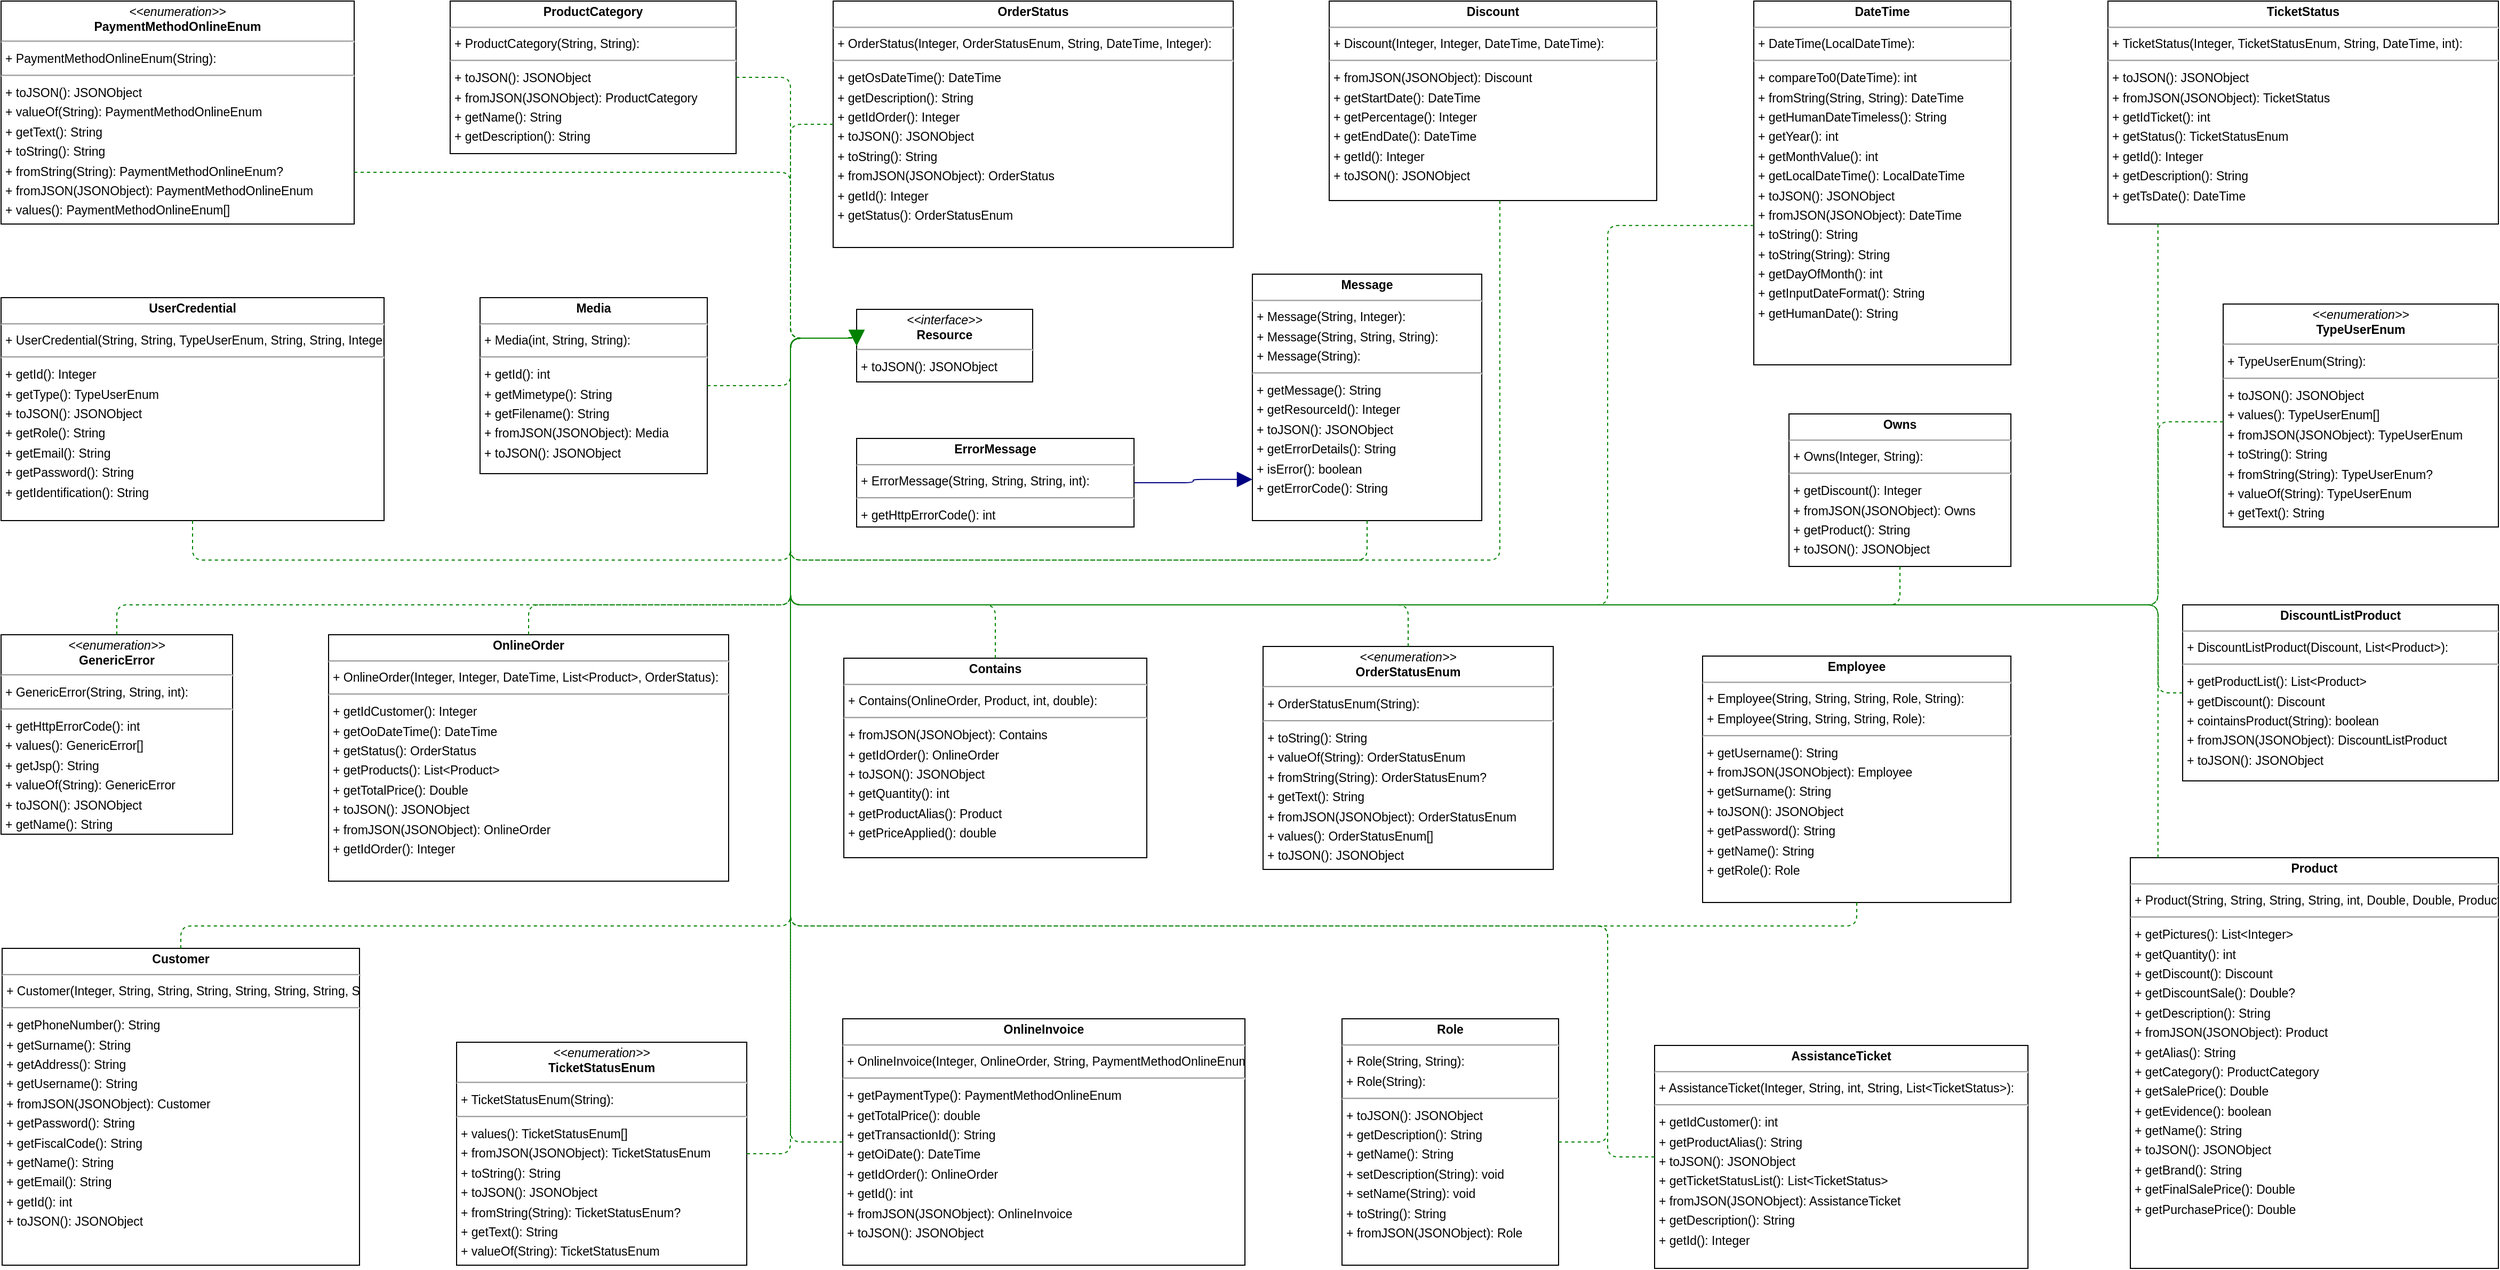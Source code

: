 <mxfile version="17.4.6" type="device"><diagram id="JSHPo0drSOV5F7Z0V9F7" name="Page-1"><mxGraphModel dx="2275" dy="2003" grid="1" gridSize="10" guides="1" tooltips="1" connect="1" arrows="1" fold="1" page="0" pageScale="1" pageWidth="2336" pageHeight="1654" background="none" math="0" shadow="0"><root><mxCell id="0"/><mxCell id="1" parent="0"/><mxCell id="node11" value="&lt;p style=&quot;margin: 4px 0px 0px; text-align: center; font-size: 11.5px;&quot;&gt;&lt;b style=&quot;font-size: 11.5px;&quot;&gt;AssistanceTicket&lt;/b&gt;&lt;/p&gt;&lt;hr style=&quot;font-size: 11.5px;&quot;&gt;&lt;p style=&quot;margin: 0px 0px 0px 4px; line-height: 1.6; font-size: 11.5px;&quot;&gt;+ AssistanceTicket(Integer, String, int, String, List&amp;lt;TicketStatus&amp;gt;): &lt;/p&gt;&lt;hr style=&quot;font-size: 11.5px;&quot;&gt;&lt;p style=&quot;margin: 0px 0px 0px 4px; line-height: 1.6; font-size: 11.5px;&quot;&gt;+ getIdCustomer(): int&lt;br style=&quot;font-size: 11.5px;&quot;&gt;+ getProductAlias(): String&lt;br style=&quot;font-size: 11.5px;&quot;&gt;+ toJSON(): JSONObject&lt;br style=&quot;font-size: 11.5px;&quot;&gt;+ getTicketStatusList(): List&amp;lt;TicketStatus&amp;gt;&lt;br style=&quot;font-size: 11.5px;&quot;&gt;+ fromJSON(JSONObject): AssistanceTicket&lt;br style=&quot;font-size: 11.5px;&quot;&gt;+ getDescription(): String&lt;br style=&quot;font-size: 11.5px;&quot;&gt;+ getId(): Integer&lt;/p&gt;" style="verticalAlign=top;align=left;overflow=fill;fontSize=11.5;fontFamily=Helvetica;html=1;rounded=0;shadow=0;comic=0;labelBackgroundColor=none;strokeWidth=1;" parent="1" vertex="1"><mxGeometry x="3152" y="1359" width="350" height="209" as="geometry"/></mxCell><mxCell id="node18" value="&lt;p style=&quot;margin: 4px 0px 0px; text-align: center; font-size: 11.5px;&quot;&gt;&lt;b style=&quot;font-size: 11.5px;&quot;&gt;Contains&lt;/b&gt;&lt;/p&gt;&lt;hr style=&quot;font-size: 11.5px;&quot;&gt;&lt;p style=&quot;margin: 0px 0px 0px 4px; line-height: 1.6; font-size: 11.5px;&quot;&gt;+ Contains(OnlineOrder, Product, int, double): &lt;/p&gt;&lt;hr style=&quot;font-size: 11.5px;&quot;&gt;&lt;p style=&quot;margin: 0px 0px 0px 4px; line-height: 1.6; font-size: 11.5px;&quot;&gt;+ fromJSON(JSONObject): Contains&lt;br style=&quot;font-size: 11.5px;&quot;&gt;+ getIdOrder(): OnlineOrder&lt;br style=&quot;font-size: 11.5px;&quot;&gt;+ toJSON(): JSONObject&lt;br style=&quot;font-size: 11.5px;&quot;&gt;+ getQuantity(): int&lt;br style=&quot;font-size: 11.5px;&quot;&gt;+ getProductAlias(): Product&lt;br style=&quot;font-size: 11.5px;&quot;&gt;+ getPriceApplied(): double&lt;/p&gt;" style="verticalAlign=top;align=left;overflow=fill;fontSize=11.5;fontFamily=Helvetica;html=1;rounded=0;shadow=0;comic=0;labelBackgroundColor=none;strokeWidth=1;" parent="1" vertex="1"><mxGeometry x="2392" y="996" width="284" height="187" as="geometry"/></mxCell><mxCell id="node20" value="&lt;p style=&quot;margin: 4px 0px 0px; text-align: center; font-size: 11.5px;&quot;&gt;&lt;b style=&quot;font-size: 11.5px;&quot;&gt;Customer&lt;/b&gt;&lt;/p&gt;&lt;hr style=&quot;font-size: 11.5px;&quot;&gt;&lt;p style=&quot;margin: 0px 0px 0px 4px; line-height: 1.6; font-size: 11.5px;&quot;&gt;+ Customer(Integer, String, String, String, String, String, String, String, String): &lt;/p&gt;&lt;hr style=&quot;font-size: 11.5px;&quot;&gt;&lt;p style=&quot;margin: 0px 0px 0px 4px; line-height: 1.6; font-size: 11.5px;&quot;&gt;+ getPhoneNumber(): String&lt;br style=&quot;font-size: 11.5px;&quot;&gt;+ getSurname(): String&lt;br style=&quot;font-size: 11.5px;&quot;&gt;+ getAddress(): String&lt;br style=&quot;font-size: 11.5px;&quot;&gt;+ getUsername(): String&lt;br style=&quot;font-size: 11.5px;&quot;&gt;+ fromJSON(JSONObject): Customer&lt;br style=&quot;font-size: 11.5px;&quot;&gt;+ getPassword(): String&lt;br style=&quot;font-size: 11.5px;&quot;&gt;+ getFiscalCode(): String&lt;br style=&quot;font-size: 11.5px;&quot;&gt;+ getName(): String&lt;br style=&quot;font-size: 11.5px;&quot;&gt;+ getEmail(): String&lt;br style=&quot;font-size: 11.5px;&quot;&gt;+ getId(): int&lt;br style=&quot;font-size: 11.5px;&quot;&gt;+ toJSON(): JSONObject&lt;/p&gt;" style="verticalAlign=top;align=left;overflow=fill;fontSize=11.5;fontFamily=Helvetica;html=1;rounded=0;shadow=0;comic=0;labelBackgroundColor=none;strokeWidth=1;" parent="1" vertex="1"><mxGeometry x="1603" y="1268" width="335" height="297" as="geometry"/></mxCell><mxCell id="node13" value="&lt;p style=&quot;margin: 4px 0px 0px; text-align: center; font-size: 11.5px;&quot;&gt;&lt;b style=&quot;font-size: 11.5px;&quot;&gt;DateTime&lt;/b&gt;&lt;/p&gt;&lt;hr style=&quot;font-size: 11.5px;&quot;&gt;&lt;p style=&quot;margin: 0px 0px 0px 4px; line-height: 1.6; font-size: 11.5px;&quot;&gt;+ DateTime(LocalDateTime): &lt;/p&gt;&lt;hr style=&quot;font-size: 11.5px;&quot;&gt;&lt;p style=&quot;margin: 0px 0px 0px 4px; line-height: 1.6; font-size: 11.5px;&quot;&gt;+ compareTo0(DateTime): int&lt;br style=&quot;font-size: 11.5px;&quot;&gt;+ fromString(String, String): DateTime&lt;br style=&quot;font-size: 11.5px;&quot;&gt;+ getHumanDateTimeless(): String&lt;br style=&quot;font-size: 11.5px;&quot;&gt;+ getYear(): int&lt;br style=&quot;font-size: 11.5px;&quot;&gt;+ getMonthValue(): int&lt;br style=&quot;font-size: 11.5px;&quot;&gt;+ getLocalDateTime(): LocalDateTime&lt;br style=&quot;font-size: 11.5px;&quot;&gt;+ toJSON(): JSONObject&lt;br style=&quot;font-size: 11.5px;&quot;&gt;+ fromJSON(JSONObject): DateTime&lt;br style=&quot;font-size: 11.5px;&quot;&gt;+ toString(): String&lt;br style=&quot;font-size: 11.5px;&quot;&gt;+ toString(String): String&lt;br style=&quot;font-size: 11.5px;&quot;&gt;+ getDayOfMonth(): int&lt;br style=&quot;font-size: 11.5px;&quot;&gt;+ getInputDateFormat(): String&lt;br style=&quot;font-size: 11.5px;&quot;&gt;+ getHumanDate(): String&lt;/p&gt;" style="verticalAlign=top;align=left;overflow=fill;fontSize=11.5;fontFamily=Helvetica;html=1;rounded=0;shadow=0;comic=0;labelBackgroundColor=none;strokeWidth=1;" parent="1" vertex="1"><mxGeometry x="3245" y="380" width="241" height="341" as="geometry"/></mxCell><mxCell id="node22" value="&lt;p style=&quot;margin: 4px 0px 0px; text-align: center; font-size: 11.5px;&quot;&gt;&lt;b style=&quot;font-size: 11.5px;&quot;&gt;Discount&lt;/b&gt;&lt;/p&gt;&lt;hr style=&quot;font-size: 11.5px;&quot;&gt;&lt;p style=&quot;margin: 0px 0px 0px 4px; line-height: 1.6; font-size: 11.5px;&quot;&gt;+ Discount(Integer, Integer, DateTime, DateTime): &lt;/p&gt;&lt;hr style=&quot;font-size: 11.5px;&quot;&gt;&lt;p style=&quot;margin: 0px 0px 0px 4px; line-height: 1.6; font-size: 11.5px;&quot;&gt;+ fromJSON(JSONObject): Discount&lt;br style=&quot;font-size: 11.5px;&quot;&gt;+ getStartDate(): DateTime&lt;br style=&quot;font-size: 11.5px;&quot;&gt;+ getPercentage(): Integer&lt;br style=&quot;font-size: 11.5px;&quot;&gt;+ getEndDate(): DateTime&lt;br style=&quot;font-size: 11.5px;&quot;&gt;+ getId(): Integer&lt;br style=&quot;font-size: 11.5px;&quot;&gt;+ toJSON(): JSONObject&lt;/p&gt;" style="verticalAlign=top;align=left;overflow=fill;fontSize=11.5;fontFamily=Helvetica;html=1;rounded=0;shadow=0;comic=0;labelBackgroundColor=none;strokeWidth=1;" parent="1" vertex="1"><mxGeometry x="2847" y="380" width="307" height="187" as="geometry"/></mxCell><mxCell id="node3" value="&lt;p style=&quot;margin: 4px 0px 0px; text-align: center; font-size: 11.5px;&quot;&gt;&lt;b style=&quot;font-size: 11.5px;&quot;&gt;DiscountListProduct&lt;/b&gt;&lt;/p&gt;&lt;hr style=&quot;font-size: 11.5px;&quot;&gt;&lt;p style=&quot;margin: 0px 0px 0px 4px; line-height: 1.6; font-size: 11.5px;&quot;&gt;+ DiscountListProduct(Discount, List&amp;lt;Product&amp;gt;): &lt;/p&gt;&lt;hr style=&quot;font-size: 11.5px;&quot;&gt;&lt;p style=&quot;margin: 0px 0px 0px 4px; line-height: 1.6; font-size: 11.5px;&quot;&gt;+ getProductList(): List&amp;lt;Product&amp;gt;&lt;br style=&quot;font-size: 11.5px;&quot;&gt;+ getDiscount(): Discount&lt;br style=&quot;font-size: 11.5px;&quot;&gt;+ cointainsProduct(String): boolean&lt;br style=&quot;font-size: 11.5px;&quot;&gt;+ fromJSON(JSONObject): DiscountListProduct&lt;br style=&quot;font-size: 11.5px;&quot;&gt;+ toJSON(): JSONObject&lt;/p&gt;" style="verticalAlign=top;align=left;overflow=fill;fontSize=11.5;fontFamily=Helvetica;html=1;rounded=0;shadow=0;comic=0;labelBackgroundColor=none;strokeWidth=1;" parent="1" vertex="1"><mxGeometry x="3647" y="946" width="296" height="165" as="geometry"/></mxCell><mxCell id="node8" value="&lt;p style=&quot;margin: 4px 0px 0px; text-align: center; font-size: 11.5px;&quot;&gt;&lt;b style=&quot;font-size: 11.5px;&quot;&gt;Employee&lt;/b&gt;&lt;/p&gt;&lt;hr style=&quot;font-size: 11.5px;&quot;&gt;&lt;p style=&quot;margin: 0px 0px 0px 4px; line-height: 1.6; font-size: 11.5px;&quot;&gt;+ Employee(String, String, String, Role, String): &lt;br style=&quot;font-size: 11.5px;&quot;&gt;+ Employee(String, String, String, Role): &lt;/p&gt;&lt;hr style=&quot;font-size: 11.5px;&quot;&gt;&lt;p style=&quot;margin: 0px 0px 0px 4px; line-height: 1.6; font-size: 11.5px;&quot;&gt;+ getUsername(): String&lt;br style=&quot;font-size: 11.5px;&quot;&gt;+ fromJSON(JSONObject): Employee&lt;br style=&quot;font-size: 11.5px;&quot;&gt;+ getSurname(): String&lt;br style=&quot;font-size: 11.5px;&quot;&gt;+ toJSON(): JSONObject&lt;br style=&quot;font-size: 11.5px;&quot;&gt;+ getPassword(): String&lt;br style=&quot;font-size: 11.5px;&quot;&gt;+ getName(): String&lt;br style=&quot;font-size: 11.5px;&quot;&gt;+ getRole(): Role&lt;/p&gt;" style="verticalAlign=top;align=left;overflow=fill;fontSize=11.5;fontFamily=Helvetica;html=1;rounded=0;shadow=0;comic=0;labelBackgroundColor=none;strokeWidth=1;" parent="1" vertex="1"><mxGeometry x="3197" y="994" width="289" height="231" as="geometry"/></mxCell><mxCell id="node23" value="&lt;p style=&quot;margin: 4px 0px 0px; text-align: center; font-size: 11.5px;&quot;&gt;&lt;b style=&quot;font-size: 11.5px;&quot;&gt;ErrorMessage&lt;/b&gt;&lt;/p&gt;&lt;hr style=&quot;font-size: 11.5px;&quot;&gt;&lt;p style=&quot;margin: 0px 0px 0px 4px; line-height: 1.6; font-size: 11.5px;&quot;&gt;+ ErrorMessage(String, String, String, int): &lt;/p&gt;&lt;hr style=&quot;font-size: 11.5px;&quot;&gt;&lt;p style=&quot;margin: 0px 0px 0px 4px; line-height: 1.6; font-size: 11.5px;&quot;&gt;+ getHttpErrorCode(): int&lt;/p&gt;" style="verticalAlign=top;align=left;overflow=fill;fontSize=11.5;fontFamily=Helvetica;html=1;rounded=0;shadow=0;comic=0;labelBackgroundColor=none;strokeWidth=1;" parent="1" vertex="1"><mxGeometry x="2404" y="790" width="260" height="83" as="geometry"/></mxCell><mxCell id="node17" value="&lt;p style=&quot;margin: 4px 0px 0px; text-align: center; font-size: 11.5px;&quot;&gt;&lt;i style=&quot;font-size: 11.5px;&quot;&gt;&amp;lt;&amp;lt;enumeration&amp;gt;&amp;gt;&lt;/i&gt;&lt;br style=&quot;font-size: 11.5px;&quot;&gt;&lt;b style=&quot;font-size: 11.5px;&quot;&gt;GenericError&lt;/b&gt;&lt;/p&gt;&lt;hr style=&quot;font-size: 11.5px;&quot;&gt;&lt;p style=&quot;margin: 0px 0px 0px 4px; line-height: 1.6; font-size: 11.5px;&quot;&gt;+ GenericError(String, String, int): &lt;/p&gt;&lt;hr style=&quot;font-size: 11.5px;&quot;&gt;&lt;p style=&quot;margin: 0px 0px 0px 4px; line-height: 1.6; font-size: 11.5px;&quot;&gt;+ getHttpErrorCode(): int&lt;br style=&quot;font-size: 11.5px;&quot;&gt;+ values(): GenericError[]&lt;br style=&quot;font-size: 11.5px;&quot;&gt;+ getJsp(): String&lt;br style=&quot;font-size: 11.5px;&quot;&gt;+ valueOf(String): GenericError&lt;br style=&quot;font-size: 11.5px;&quot;&gt;+ toJSON(): JSONObject&lt;br style=&quot;font-size: 11.5px;&quot;&gt;+ getName(): String&lt;/p&gt;" style="verticalAlign=top;align=left;overflow=fill;fontSize=11.5;fontFamily=Helvetica;html=1;rounded=0;shadow=0;comic=0;labelBackgroundColor=none;strokeWidth=1;" parent="1" vertex="1"><mxGeometry x="1602" y="974" width="217" height="187" as="geometry"/></mxCell><mxCell id="node16" value="&lt;p style=&quot;margin: 4px 0px 0px; text-align: center; font-size: 11.5px;&quot;&gt;&lt;b style=&quot;font-size: 11.5px;&quot;&gt;Media&lt;/b&gt;&lt;/p&gt;&lt;hr style=&quot;font-size: 11.5px;&quot;&gt;&lt;p style=&quot;margin: 0px 0px 0px 4px; line-height: 1.6; font-size: 11.5px;&quot;&gt;+ Media(int, String, String): &lt;/p&gt;&lt;hr style=&quot;font-size: 11.5px;&quot;&gt;&lt;p style=&quot;margin: 0px 0px 0px 4px; line-height: 1.6; font-size: 11.5px;&quot;&gt;+ getId(): int&lt;br style=&quot;font-size: 11.5px;&quot;&gt;+ getMimetype(): String&lt;br style=&quot;font-size: 11.5px;&quot;&gt;+ getFilename(): String&lt;br style=&quot;font-size: 11.5px;&quot;&gt;+ fromJSON(JSONObject): Media&lt;br style=&quot;font-size: 11.5px;&quot;&gt;+ toJSON(): JSONObject&lt;/p&gt;" style="verticalAlign=top;align=left;overflow=fill;fontSize=11.5;fontFamily=Helvetica;html=1;rounded=0;shadow=0;comic=0;labelBackgroundColor=none;strokeWidth=1;" parent="1" vertex="1"><mxGeometry x="2051" y="658" width="213" height="165" as="geometry"/></mxCell><mxCell id="node21" value="&lt;p style=&quot;margin: 4px 0px 0px; text-align: center; font-size: 11.5px;&quot;&gt;&lt;b style=&quot;font-size: 11.5px;&quot;&gt;Message&lt;/b&gt;&lt;/p&gt;&lt;hr style=&quot;font-size: 11.5px;&quot;&gt;&lt;p style=&quot;margin: 0px 0px 0px 4px; line-height: 1.6; font-size: 11.5px;&quot;&gt;+ Message(String, Integer): &lt;br style=&quot;font-size: 11.5px;&quot;&gt;+ Message(String, String, String): &lt;br style=&quot;font-size: 11.5px;&quot;&gt;+ Message(String): &lt;/p&gt;&lt;hr style=&quot;font-size: 11.5px;&quot;&gt;&lt;p style=&quot;margin: 0px 0px 0px 4px; line-height: 1.6; font-size: 11.5px;&quot;&gt;+ getMessage(): String&lt;br style=&quot;font-size: 11.5px;&quot;&gt;+ getResourceId(): Integer&lt;br style=&quot;font-size: 11.5px;&quot;&gt;+ toJSON(): JSONObject&lt;br style=&quot;font-size: 11.5px;&quot;&gt;+ getErrorDetails(): String&lt;br style=&quot;font-size: 11.5px;&quot;&gt;+ isError(): boolean&lt;br style=&quot;font-size: 11.5px;&quot;&gt;+ getErrorCode(): String&lt;/p&gt;" style="verticalAlign=top;align=left;overflow=fill;fontSize=11.5;fontFamily=Helvetica;html=1;rounded=0;shadow=0;comic=0;labelBackgroundColor=none;strokeWidth=1;" parent="1" vertex="1"><mxGeometry x="2775" y="636" width="215" height="231" as="geometry"/></mxCell><mxCell id="node19" value="&lt;p style=&quot;margin: 4px 0px 0px; text-align: center; font-size: 11.5px;&quot;&gt;&lt;b style=&quot;font-size: 11.5px;&quot;&gt;OnlineInvoice&lt;/b&gt;&lt;/p&gt;&lt;hr style=&quot;font-size: 11.5px;&quot;&gt;&lt;p style=&quot;margin: 0px 0px 0px 4px; line-height: 1.6; font-size: 11.5px;&quot;&gt;+ OnlineInvoice(Integer, OnlineOrder, String, PaymentMethodOnlineEnum, DateTime, double): &lt;/p&gt;&lt;hr style=&quot;font-size: 11.5px;&quot;&gt;&lt;p style=&quot;margin: 0px 0px 0px 4px; line-height: 1.6; font-size: 11.5px;&quot;&gt;+ getPaymentType(): PaymentMethodOnlineEnum&lt;br style=&quot;font-size: 11.5px;&quot;&gt;+ getTotalPrice(): double&lt;br style=&quot;font-size: 11.5px;&quot;&gt;+ getTransactionId(): String&lt;br style=&quot;font-size: 11.5px;&quot;&gt;+ getOiDate(): DateTime&lt;br style=&quot;font-size: 11.5px;&quot;&gt;+ getIdOrder(): OnlineOrder&lt;br style=&quot;font-size: 11.5px;&quot;&gt;+ getId(): int&lt;br style=&quot;font-size: 11.5px;&quot;&gt;+ fromJSON(JSONObject): OnlineInvoice&lt;br style=&quot;font-size: 11.5px;&quot;&gt;+ toJSON(): JSONObject&lt;/p&gt;" style="verticalAlign=top;align=left;overflow=fill;fontSize=11.5;fontFamily=Helvetica;html=1;rounded=0;shadow=0;comic=0;labelBackgroundColor=none;strokeWidth=1;" parent="1" vertex="1"><mxGeometry x="2391" y="1334" width="377" height="231" as="geometry"/></mxCell><mxCell id="node6" value="&lt;p style=&quot;margin: 4px 0px 0px; text-align: center; font-size: 11.5px;&quot;&gt;&lt;b style=&quot;font-size: 11.5px;&quot;&gt;OnlineOrder&lt;/b&gt;&lt;/p&gt;&lt;hr style=&quot;font-size: 11.5px;&quot;&gt;&lt;p style=&quot;margin: 0px 0px 0px 4px; line-height: 1.6; font-size: 11.5px;&quot;&gt;+ OnlineOrder(Integer, Integer, DateTime, List&amp;lt;Product&amp;gt;, OrderStatus): &lt;/p&gt;&lt;hr style=&quot;font-size: 11.5px;&quot;&gt;&lt;p style=&quot;margin: 0px 0px 0px 4px; line-height: 1.6; font-size: 11.5px;&quot;&gt;+ getIdCustomer(): Integer&lt;br style=&quot;font-size: 11.5px;&quot;&gt;+ getOoDateTime(): DateTime&lt;br style=&quot;font-size: 11.5px;&quot;&gt;+ getStatus(): OrderStatus&lt;br style=&quot;font-size: 11.5px;&quot;&gt;+ getProducts(): List&amp;lt;Product&amp;gt;&lt;br style=&quot;font-size: 11.5px;&quot;&gt;+ getTotalPrice(): Double&lt;br style=&quot;font-size: 11.5px;&quot;&gt;+ toJSON(): JSONObject&lt;br style=&quot;font-size: 11.5px;&quot;&gt;+ fromJSON(JSONObject): OnlineOrder&lt;br style=&quot;font-size: 11.5px;&quot;&gt;+ getIdOrder(): Integer&lt;/p&gt;" style="verticalAlign=top;align=left;overflow=fill;fontSize=11.5;fontFamily=Helvetica;html=1;rounded=0;shadow=0;comic=0;labelBackgroundColor=none;strokeWidth=1;" parent="1" vertex="1"><mxGeometry x="1909" y="974" width="375" height="231" as="geometry"/></mxCell><mxCell id="node10" value="&lt;p style=&quot;margin: 4px 0px 0px; text-align: center; font-size: 11.5px;&quot;&gt;&lt;b style=&quot;font-size: 11.5px;&quot;&gt;OrderStatus&lt;/b&gt;&lt;/p&gt;&lt;hr style=&quot;font-size: 11.5px;&quot;&gt;&lt;p style=&quot;margin: 0px 0px 0px 4px; line-height: 1.6; font-size: 11.5px;&quot;&gt;+ OrderStatus(Integer, OrderStatusEnum, String, DateTime, Integer): &lt;/p&gt;&lt;hr style=&quot;font-size: 11.5px;&quot;&gt;&lt;p style=&quot;margin: 0px 0px 0px 4px; line-height: 1.6; font-size: 11.5px;&quot;&gt;+ getOsDateTime(): DateTime&lt;br style=&quot;font-size: 11.5px;&quot;&gt;+ getDescription(): String&lt;br style=&quot;font-size: 11.5px;&quot;&gt;+ getIdOrder(): Integer&lt;br style=&quot;font-size: 11.5px;&quot;&gt;+ toJSON(): JSONObject&lt;br style=&quot;font-size: 11.5px;&quot;&gt;+ toString(): String&lt;br style=&quot;font-size: 11.5px;&quot;&gt;+ fromJSON(JSONObject): OrderStatus&lt;br style=&quot;font-size: 11.5px;&quot;&gt;+ getId(): Integer&lt;br style=&quot;font-size: 11.5px;&quot;&gt;+ getStatus(): OrderStatusEnum&lt;/p&gt;" style="verticalAlign=top;align=left;overflow=fill;fontSize=11.5;fontFamily=Helvetica;html=1;rounded=0;shadow=0;comic=0;labelBackgroundColor=none;strokeWidth=1;" parent="1" vertex="1"><mxGeometry x="2382" y="380" width="375" height="231" as="geometry"/></mxCell><mxCell id="node24" value="&lt;p style=&quot;margin: 4px 0px 0px; text-align: center; font-size: 11.5px;&quot;&gt;&lt;i style=&quot;font-size: 11.5px;&quot;&gt;&amp;lt;&amp;lt;enumeration&amp;gt;&amp;gt;&lt;/i&gt;&lt;br style=&quot;font-size: 11.5px;&quot;&gt;&lt;b style=&quot;font-size: 11.5px;&quot;&gt;OrderStatusEnum&lt;/b&gt;&lt;/p&gt;&lt;hr style=&quot;font-size: 11.5px;&quot;&gt;&lt;p style=&quot;margin: 0px 0px 0px 4px; line-height: 1.6; font-size: 11.5px;&quot;&gt;+ OrderStatusEnum(String): &lt;/p&gt;&lt;hr style=&quot;font-size: 11.5px;&quot;&gt;&lt;p style=&quot;margin: 0px 0px 0px 4px; line-height: 1.6; font-size: 11.5px;&quot;&gt;+ toString(): String&lt;br style=&quot;font-size: 11.5px;&quot;&gt;+ valueOf(String): OrderStatusEnum&lt;br style=&quot;font-size: 11.5px;&quot;&gt;+ fromString(String): OrderStatusEnum?&lt;br style=&quot;font-size: 11.5px;&quot;&gt;+ getText(): String&lt;br style=&quot;font-size: 11.5px;&quot;&gt;+ fromJSON(JSONObject): OrderStatusEnum&lt;br style=&quot;font-size: 11.5px;&quot;&gt;+ values(): OrderStatusEnum[]&lt;br style=&quot;font-size: 11.5px;&quot;&gt;+ toJSON(): JSONObject&lt;/p&gt;" style="verticalAlign=top;align=left;overflow=fill;fontSize=11.5;fontFamily=Helvetica;html=1;rounded=0;shadow=0;comic=0;labelBackgroundColor=none;strokeWidth=1;" parent="1" vertex="1"><mxGeometry x="2785" y="985" width="272" height="209" as="geometry"/></mxCell><mxCell id="node1" value="&lt;p style=&quot;margin: 4px 0px 0px; text-align: center; font-size: 11.5px;&quot;&gt;&lt;b style=&quot;font-size: 11.5px;&quot;&gt;Owns&lt;/b&gt;&lt;/p&gt;&lt;hr style=&quot;font-size: 11.5px;&quot;&gt;&lt;p style=&quot;margin: 0px 0px 0px 4px; line-height: 1.6; font-size: 11.5px;&quot;&gt;+ Owns(Integer, String): &lt;/p&gt;&lt;hr style=&quot;font-size: 11.5px;&quot;&gt;&lt;p style=&quot;margin: 0px 0px 0px 4px; line-height: 1.6; font-size: 11.5px;&quot;&gt;+ getDiscount(): Integer&lt;br style=&quot;font-size: 11.5px;&quot;&gt;+ fromJSON(JSONObject): Owns&lt;br style=&quot;font-size: 11.5px;&quot;&gt;+ getProduct(): String&lt;br style=&quot;font-size: 11.5px;&quot;&gt;+ toJSON(): JSONObject&lt;/p&gt;" style="verticalAlign=top;align=left;overflow=fill;fontSize=11.5;fontFamily=Helvetica;html=1;rounded=0;shadow=0;comic=0;labelBackgroundColor=none;strokeWidth=1;" parent="1" vertex="1"><mxGeometry x="3278" y="767" width="208" height="143" as="geometry"/></mxCell><mxCell id="node5" value="&lt;p style=&quot;margin: 4px 0px 0px; text-align: center; font-size: 11.5px;&quot;&gt;&lt;i style=&quot;font-size: 11.5px;&quot;&gt;&amp;lt;&amp;lt;enumeration&amp;gt;&amp;gt;&lt;/i&gt;&lt;br style=&quot;font-size: 11.5px;&quot;&gt;&lt;b style=&quot;font-size: 11.5px;&quot;&gt;PaymentMethodOnlineEnum&lt;/b&gt;&lt;/p&gt;&lt;hr style=&quot;font-size: 11.5px;&quot;&gt;&lt;p style=&quot;margin: 0px 0px 0px 4px; line-height: 1.6; font-size: 11.5px;&quot;&gt;+ PaymentMethodOnlineEnum(String): &lt;/p&gt;&lt;hr style=&quot;font-size: 11.5px;&quot;&gt;&lt;p style=&quot;margin: 0px 0px 0px 4px; line-height: 1.6; font-size: 11.5px;&quot;&gt;+ toJSON(): JSONObject&lt;br style=&quot;font-size: 11.5px;&quot;&gt;+ valueOf(String): PaymentMethodOnlineEnum&lt;br style=&quot;font-size: 11.5px;&quot;&gt;+ getText(): String&lt;br style=&quot;font-size: 11.5px;&quot;&gt;+ toString(): String&lt;br style=&quot;font-size: 11.5px;&quot;&gt;+ fromString(String): PaymentMethodOnlineEnum?&lt;br style=&quot;font-size: 11.5px;&quot;&gt;+ fromJSON(JSONObject): PaymentMethodOnlineEnum&lt;br style=&quot;font-size: 11.5px;&quot;&gt;+ values(): PaymentMethodOnlineEnum[]&lt;/p&gt;" style="verticalAlign=top;align=left;overflow=fill;fontSize=11.5;fontFamily=Helvetica;html=1;rounded=0;shadow=0;comic=0;labelBackgroundColor=none;strokeWidth=1;" parent="1" vertex="1"><mxGeometry x="1602" y="380" width="331" height="209" as="geometry"/></mxCell><mxCell id="node12" value="&lt;p style=&quot;margin: 4px 0px 0px; text-align: center; font-size: 11.5px;&quot;&gt;&lt;b style=&quot;font-size: 11.5px;&quot;&gt;Product&lt;/b&gt;&lt;/p&gt;&lt;hr style=&quot;font-size: 11.5px;&quot;&gt;&lt;p style=&quot;margin: 0px 0px 0px 4px; line-height: 1.6; font-size: 11.5px;&quot;&gt;+ Product(String, String, String, String, int, Double, Double, ProductCategory, boolean, List&amp;lt;Integer&amp;gt;, Discount): &lt;/p&gt;&lt;hr style=&quot;font-size: 11.5px;&quot;&gt;&lt;p style=&quot;margin: 0px 0px 0px 4px; line-height: 1.6; font-size: 11.5px;&quot;&gt;+ getPictures(): List&amp;lt;Integer&amp;gt;&lt;br style=&quot;font-size: 11.5px;&quot;&gt;+ getQuantity(): int&lt;br style=&quot;font-size: 11.5px;&quot;&gt;+ getDiscount(): Discount&lt;br style=&quot;font-size: 11.5px;&quot;&gt;+ getDiscountSale(): Double?&lt;br style=&quot;font-size: 11.5px;&quot;&gt;+ getDescription(): String&lt;br style=&quot;font-size: 11.5px;&quot;&gt;+ fromJSON(JSONObject): Product&lt;br style=&quot;font-size: 11.5px;&quot;&gt;+ getAlias(): String&lt;br style=&quot;font-size: 11.5px;&quot;&gt;+ getCategory(): ProductCategory&lt;br style=&quot;font-size: 11.5px;&quot;&gt;+ getSalePrice(): Double&lt;br style=&quot;font-size: 11.5px;&quot;&gt;+ getEvidence(): boolean&lt;br style=&quot;font-size: 11.5px;&quot;&gt;+ getName(): String&lt;br style=&quot;font-size: 11.5px;&quot;&gt;+ toJSON(): JSONObject&lt;br style=&quot;font-size: 11.5px;&quot;&gt;+ getBrand(): String&lt;br style=&quot;font-size: 11.5px;&quot;&gt;+ getFinalSalePrice(): Double&lt;br style=&quot;font-size: 11.5px;&quot;&gt;+ getPurchasePrice(): Double&lt;/p&gt;" style="verticalAlign=top;align=left;overflow=fill;fontSize=11.5;fontFamily=Helvetica;html=1;rounded=0;shadow=0;comic=0;labelBackgroundColor=none;strokeWidth=1;" parent="1" vertex="1"><mxGeometry x="3598" y="1183" width="345" height="385" as="geometry"/></mxCell><mxCell id="node15" value="&lt;p style=&quot;margin: 4px 0px 0px; text-align: center; font-size: 11.5px;&quot;&gt;&lt;b style=&quot;font-size: 11.5px;&quot;&gt;ProductCategory&lt;/b&gt;&lt;/p&gt;&lt;hr style=&quot;font-size: 11.5px;&quot;&gt;&lt;p style=&quot;margin: 0px 0px 0px 4px; line-height: 1.6; font-size: 11.5px;&quot;&gt;+ ProductCategory(String, String): &lt;/p&gt;&lt;hr style=&quot;font-size: 11.5px;&quot;&gt;&lt;p style=&quot;margin: 0px 0px 0px 4px; line-height: 1.6; font-size: 11.5px;&quot;&gt;+ toJSON(): JSONObject&lt;br style=&quot;font-size: 11.5px;&quot;&gt;+ fromJSON(JSONObject): ProductCategory&lt;br style=&quot;font-size: 11.5px;&quot;&gt;+ getName(): String&lt;br style=&quot;font-size: 11.5px;&quot;&gt;+ getDescription(): String&lt;/p&gt;" style="verticalAlign=top;align=left;overflow=fill;fontSize=11.5;fontFamily=Helvetica;html=1;rounded=0;shadow=0;comic=0;labelBackgroundColor=none;strokeWidth=1;" parent="1" vertex="1"><mxGeometry x="2023" y="380" width="268" height="143" as="geometry"/></mxCell><mxCell id="node2" value="&lt;p style=&quot;margin: 4px 0px 0px; text-align: center; font-size: 11.5px;&quot;&gt;&lt;i style=&quot;font-size: 11.5px;&quot;&gt;&amp;lt;&amp;lt;interface&amp;gt;&amp;gt;&lt;/i&gt;&lt;br style=&quot;font-size: 11.5px;&quot;&gt;&lt;b style=&quot;font-size: 11.5px;&quot;&gt;Resource&lt;/b&gt;&lt;/p&gt;&lt;hr style=&quot;font-size: 11.5px;&quot;&gt;&lt;p style=&quot;margin: 0px 0px 0px 4px; line-height: 1.6; font-size: 11.5px;&quot;&gt;+ toJSON(): JSONObject&lt;/p&gt;" style="verticalAlign=top;align=left;overflow=fill;fontSize=11.5;fontFamily=Helvetica;html=1;rounded=0;shadow=0;comic=0;labelBackgroundColor=none;strokeWidth=1;" parent="1" vertex="1"><mxGeometry x="2404" y="669" width="165" height="68" as="geometry"/></mxCell><mxCell id="node9" value="&lt;p style=&quot;margin: 4px 0px 0px; text-align: center; font-size: 11.5px;&quot;&gt;&lt;b style=&quot;font-size: 11.5px;&quot;&gt;Role&lt;/b&gt;&lt;/p&gt;&lt;hr style=&quot;font-size: 11.5px;&quot;&gt;&lt;p style=&quot;margin: 0px 0px 0px 4px; line-height: 1.6; font-size: 11.5px;&quot;&gt;+ Role(String, String): &lt;br style=&quot;font-size: 11.5px;&quot;&gt;+ Role(String): &lt;/p&gt;&lt;hr style=&quot;font-size: 11.5px;&quot;&gt;&lt;p style=&quot;margin: 0px 0px 0px 4px; line-height: 1.6; font-size: 11.5px;&quot;&gt;+ toJSON(): JSONObject&lt;br style=&quot;font-size: 11.5px;&quot;&gt;+ getDescription(): String&lt;br style=&quot;font-size: 11.5px;&quot;&gt;+ getName(): String&lt;br style=&quot;font-size: 11.5px;&quot;&gt;+ setDescription(String): void&lt;br style=&quot;font-size: 11.5px;&quot;&gt;+ setName(String): void&lt;br style=&quot;font-size: 11.5px;&quot;&gt;+ toString(): String&lt;br style=&quot;font-size: 11.5px;&quot;&gt;+ fromJSON(JSONObject): Role&lt;/p&gt;" style="verticalAlign=top;align=left;overflow=fill;fontSize=11.5;fontFamily=Helvetica;html=1;rounded=0;shadow=0;comic=0;labelBackgroundColor=none;strokeWidth=1;" parent="1" vertex="1"><mxGeometry x="2859" y="1334" width="203" height="231" as="geometry"/></mxCell><mxCell id="node0" value="&lt;p style=&quot;margin: 4px 0px 0px; text-align: center; font-size: 11.5px;&quot;&gt;&lt;b style=&quot;font-size: 11.5px;&quot;&gt;TicketStatus&lt;/b&gt;&lt;/p&gt;&lt;hr style=&quot;font-size: 11.5px;&quot;&gt;&lt;p style=&quot;margin: 0px 0px 0px 4px; line-height: 1.6; font-size: 11.5px;&quot;&gt;+ TicketStatus(Integer, TicketStatusEnum, String, DateTime, int): &lt;/p&gt;&lt;hr style=&quot;font-size: 11.5px;&quot;&gt;&lt;p style=&quot;margin: 0px 0px 0px 4px; line-height: 1.6; font-size: 11.5px;&quot;&gt;+ toJSON(): JSONObject&lt;br style=&quot;font-size: 11.5px;&quot;&gt;+ fromJSON(JSONObject): TicketStatus&lt;br style=&quot;font-size: 11.5px;&quot;&gt;+ getIdTicket(): int&lt;br style=&quot;font-size: 11.5px;&quot;&gt;+ getStatus(): TicketStatusEnum&lt;br style=&quot;font-size: 11.5px;&quot;&gt;+ getId(): Integer&lt;br style=&quot;font-size: 11.5px;&quot;&gt;+ getDescription(): String&lt;br style=&quot;font-size: 11.5px;&quot;&gt;+ getTsDate(): DateTime&lt;/p&gt;" style="verticalAlign=top;align=left;overflow=fill;fontSize=11.5;fontFamily=Helvetica;html=1;rounded=0;shadow=0;comic=0;labelBackgroundColor=none;strokeWidth=1;" parent="1" vertex="1"><mxGeometry x="3577" y="380" width="366" height="209" as="geometry"/></mxCell><mxCell id="node4" value="&lt;p style=&quot;margin: 4px 0px 0px; text-align: center; font-size: 11.5px;&quot;&gt;&lt;i style=&quot;font-size: 11.5px;&quot;&gt;&amp;lt;&amp;lt;enumeration&amp;gt;&amp;gt;&lt;/i&gt;&lt;br style=&quot;font-size: 11.5px;&quot;&gt;&lt;b style=&quot;font-size: 11.5px;&quot;&gt;TicketStatusEnum&lt;/b&gt;&lt;/p&gt;&lt;hr style=&quot;font-size: 11.5px;&quot;&gt;&lt;p style=&quot;margin: 0px 0px 0px 4px; line-height: 1.6; font-size: 11.5px;&quot;&gt;+ TicketStatusEnum(String): &lt;/p&gt;&lt;hr style=&quot;font-size: 11.5px;&quot;&gt;&lt;p style=&quot;margin: 0px 0px 0px 4px; line-height: 1.6; font-size: 11.5px;&quot;&gt;+ values(): TicketStatusEnum[]&lt;br style=&quot;font-size: 11.5px;&quot;&gt;+ fromJSON(JSONObject): TicketStatusEnum&lt;br style=&quot;font-size: 11.5px;&quot;&gt;+ toString(): String&lt;br style=&quot;font-size: 11.5px;&quot;&gt;+ toJSON(): JSONObject&lt;br style=&quot;font-size: 11.5px;&quot;&gt;+ fromString(String): TicketStatusEnum?&lt;br style=&quot;font-size: 11.5px;&quot;&gt;+ getText(): String&lt;br style=&quot;font-size: 11.5px;&quot;&gt;+ valueOf(String): TicketStatusEnum&lt;/p&gt;" style="verticalAlign=top;align=left;overflow=fill;fontSize=11.5;fontFamily=Helvetica;html=1;rounded=0;shadow=0;comic=0;labelBackgroundColor=none;strokeWidth=1;" parent="1" vertex="1"><mxGeometry x="2029" y="1356" width="272" height="209" as="geometry"/></mxCell><mxCell id="node7" value="&lt;p style=&quot;margin: 4px 0px 0px; text-align: center; font-size: 11.5px;&quot;&gt;&lt;i style=&quot;font-size: 11.5px;&quot;&gt;&amp;lt;&amp;lt;enumeration&amp;gt;&amp;gt;&lt;/i&gt;&lt;br style=&quot;font-size: 11.5px;&quot;&gt;&lt;b style=&quot;font-size: 11.5px;&quot;&gt;TypeUserEnum&lt;/b&gt;&lt;/p&gt;&lt;hr style=&quot;font-size: 11.5px;&quot;&gt;&lt;p style=&quot;margin: 0px 0px 0px 4px; line-height: 1.6; font-size: 11.5px;&quot;&gt;+ TypeUserEnum(String): &lt;/p&gt;&lt;hr style=&quot;font-size: 11.5px;&quot;&gt;&lt;p style=&quot;margin: 0px 0px 0px 4px; line-height: 1.6; font-size: 11.5px;&quot;&gt;+ toJSON(): JSONObject&lt;br style=&quot;font-size: 11.5px;&quot;&gt;+ values(): TypeUserEnum[]&lt;br style=&quot;font-size: 11.5px;&quot;&gt;+ fromJSON(JSONObject): TypeUserEnum&lt;br style=&quot;font-size: 11.5px;&quot;&gt;+ toString(): String&lt;br style=&quot;font-size: 11.5px;&quot;&gt;+ fromString(String): TypeUserEnum?&lt;br style=&quot;font-size: 11.5px;&quot;&gt;+ valueOf(String): TypeUserEnum&lt;br style=&quot;font-size: 11.5px;&quot;&gt;+ getText(): String&lt;/p&gt;" style="verticalAlign=top;align=left;overflow=fill;fontSize=11.5;fontFamily=Helvetica;html=1;rounded=0;shadow=0;comic=0;labelBackgroundColor=none;strokeWidth=1;" parent="1" vertex="1"><mxGeometry x="3685" y="664" width="258" height="209" as="geometry"/></mxCell><mxCell id="node14" value="&lt;p style=&quot;margin: 4px 0px 0px; text-align: center; font-size: 11.5px;&quot;&gt;&lt;b style=&quot;font-size: 11.5px;&quot;&gt;UserCredential&lt;/b&gt;&lt;/p&gt;&lt;hr style=&quot;font-size: 11.5px;&quot;&gt;&lt;p style=&quot;margin: 0px 0px 0px 4px; line-height: 1.6; font-size: 11.5px;&quot;&gt;+ UserCredential(String, String, TypeUserEnum, String, String, Integer): &lt;/p&gt;&lt;hr style=&quot;font-size: 11.5px;&quot;&gt;&lt;p style=&quot;margin: 0px 0px 0px 4px; line-height: 1.6; font-size: 11.5px;&quot;&gt;+ getId(): Integer&lt;br style=&quot;font-size: 11.5px;&quot;&gt;+ getType(): TypeUserEnum&lt;br style=&quot;font-size: 11.5px;&quot;&gt;+ toJSON(): JSONObject&lt;br style=&quot;font-size: 11.5px;&quot;&gt;+ getRole(): String&lt;br style=&quot;font-size: 11.5px;&quot;&gt;+ getEmail(): String&lt;br style=&quot;font-size: 11.5px;&quot;&gt;+ getPassword(): String&lt;br style=&quot;font-size: 11.5px;&quot;&gt;+ getIdentification(): String&lt;/p&gt;" style="verticalAlign=top;align=left;overflow=fill;fontSize=11.5;fontFamily=Helvetica;html=1;rounded=0;shadow=0;comic=0;labelBackgroundColor=none;strokeWidth=1;" parent="1" vertex="1"><mxGeometry x="1602" y="658" width="359" height="209" as="geometry"/></mxCell><mxCell id="edge11" value="" style="html=1;rounded=1;edgeStyle=orthogonalEdgeStyle;dashed=1;startArrow=none;endArrow=block;endSize=12;strokeColor=#008200;exitX=0.000;exitY=0.500;exitDx=0;exitDy=0;entryX=0.000;entryY=0.500;entryDx=0;entryDy=0;fontSize=11.5;" parent="1" source="node11" target="node2" edge="1"><mxGeometry width="50" height="50" relative="1" as="geometry"><Array as="points"><mxPoint x="3108" y="1463"/><mxPoint x="3108" y="1247"/><mxPoint x="2342" y="1247"/><mxPoint x="2342" y="696"/></Array></mxGeometry></mxCell><mxCell id="edge3" value="" style="html=1;rounded=1;edgeStyle=orthogonalEdgeStyle;dashed=1;startArrow=none;endArrow=block;endSize=12;strokeColor=#008200;exitX=0.500;exitY=0.000;exitDx=0;exitDy=0;entryX=0.000;entryY=0.500;entryDx=0;entryDy=0;fontSize=11.5;" parent="1" source="node18" target="node2" edge="1"><mxGeometry width="50" height="50" relative="1" as="geometry"><Array as="points"><mxPoint x="2534" y="946"/><mxPoint x="2342" y="946"/><mxPoint x="2342" y="696"/></Array></mxGeometry></mxCell><mxCell id="edge5" value="" style="html=1;rounded=1;edgeStyle=orthogonalEdgeStyle;dashed=1;startArrow=none;endArrow=block;endSize=12;strokeColor=#008200;exitX=0.500;exitY=0.000;exitDx=0;exitDy=0;entryX=0.000;entryY=0.500;entryDx=0;entryDy=0;fontSize=11.5;" parent="1" source="node20" target="node2" edge="1"><mxGeometry width="50" height="50" relative="1" as="geometry"><Array as="points"><mxPoint x="1771" y="1247"/><mxPoint x="2342" y="1247"/><mxPoint x="2342" y="696"/></Array></mxGeometry></mxCell><mxCell id="edge16" value="" style="html=1;rounded=1;edgeStyle=orthogonalEdgeStyle;dashed=1;startArrow=none;endArrow=block;endSize=12;strokeColor=#008200;exitX=0.000;exitY=0.617;exitDx=0;exitDy=0;entryX=0.000;entryY=0.500;entryDx=0;entryDy=0;fontSize=11.5;" parent="1" source="node13" target="node2" edge="1"><mxGeometry width="50" height="50" relative="1" as="geometry"><Array as="points"><mxPoint x="3108" y="591"/><mxPoint x="3108" y="946"/><mxPoint x="2342" y="946"/><mxPoint x="2342" y="696"/></Array></mxGeometry></mxCell><mxCell id="edge14" value="" style="html=1;rounded=1;edgeStyle=orthogonalEdgeStyle;dashed=1;startArrow=none;endArrow=block;endSize=12;strokeColor=#008200;exitX=0.521;exitY=1.000;exitDx=0;exitDy=0;entryX=0.000;entryY=0.500;entryDx=0;entryDy=0;fontSize=11.5;" parent="1" source="node22" target="node2" edge="1"><mxGeometry width="50" height="50" relative="1" as="geometry"><Array as="points"><mxPoint x="3007" y="904"/><mxPoint x="2342" y="904"/><mxPoint x="2342" y="696"/></Array></mxGeometry></mxCell><mxCell id="edge19" value="" style="html=1;rounded=1;edgeStyle=orthogonalEdgeStyle;dashed=1;startArrow=none;endArrow=block;endSize=12;strokeColor=#008200;exitX=0.000;exitY=0.500;exitDx=0;exitDy=0;entryX=0.000;entryY=0.500;entryDx=0;entryDy=0;fontSize=11.5;" parent="1" source="node3" target="node2" edge="1"><mxGeometry width="50" height="50" relative="1" as="geometry"><Array as="points"><mxPoint x="3624" y="1029"/><mxPoint x="3624" y="946"/><mxPoint x="2342" y="946"/><mxPoint x="2342" y="696"/></Array></mxGeometry></mxCell><mxCell id="edge12" value="" style="html=1;rounded=1;edgeStyle=orthogonalEdgeStyle;dashed=1;startArrow=none;endArrow=block;endSize=12;strokeColor=#008200;exitX=0.500;exitY=1.000;exitDx=0;exitDy=0;entryX=0.000;entryY=0.500;entryDx=0;entryDy=0;fontSize=11.5;" parent="1" source="node8" target="node2" edge="1"><mxGeometry width="50" height="50" relative="1" as="geometry"><Array as="points"><mxPoint x="3341" y="1247"/><mxPoint x="2342" y="1247"/><mxPoint x="2342" y="696"/></Array></mxGeometry></mxCell><mxCell id="edge0" value="" style="html=1;rounded=1;edgeStyle=orthogonalEdgeStyle;dashed=0;startArrow=none;endArrow=block;endSize=12;strokeColor=#000082;exitX=1.000;exitY=0.500;exitDx=0;exitDy=0;entryX=0.000;entryY=0.833;entryDx=0;entryDy=0;fontSize=11.5;" parent="1" source="node23" target="node21" edge="1"><mxGeometry width="50" height="50" relative="1" as="geometry"><Array as="points"/></mxGeometry></mxCell><mxCell id="edge2" value="" style="html=1;rounded=1;edgeStyle=orthogonalEdgeStyle;dashed=1;startArrow=none;endArrow=block;endSize=12;strokeColor=#008200;exitX=0.500;exitY=0.000;exitDx=0;exitDy=0;entryX=0.000;entryY=0.500;entryDx=0;entryDy=0;fontSize=11.5;" parent="1" source="node17" target="node2" edge="1"><mxGeometry width="50" height="50" relative="1" as="geometry"><Array as="points"><mxPoint x="1710" y="946"/><mxPoint x="2342" y="946"/><mxPoint x="2342" y="696"/></Array></mxGeometry></mxCell><mxCell id="edge10" value="" style="html=1;rounded=1;edgeStyle=orthogonalEdgeStyle;dashed=1;startArrow=none;endArrow=block;endSize=12;strokeColor=#008200;exitX=1.000;exitY=0.500;exitDx=0;exitDy=0;entryX=0.000;entryY=0.500;entryDx=0;entryDy=0;fontSize=11.5;" parent="1" source="node16" target="node2" edge="1"><mxGeometry width="50" height="50" relative="1" as="geometry"><Array as="points"><mxPoint x="2342" y="740"/><mxPoint x="2342" y="696"/></Array></mxGeometry></mxCell><mxCell id="edge18" value="" style="html=1;rounded=1;edgeStyle=orthogonalEdgeStyle;dashed=1;startArrow=none;endArrow=block;endSize=12;strokeColor=#008200;exitX=0.500;exitY=1.000;exitDx=0;exitDy=0;entryX=0.000;entryY=0.500;entryDx=0;entryDy=0;fontSize=11.5;" parent="1" source="node21" target="node2" edge="1"><mxGeometry width="50" height="50" relative="1" as="geometry"><Array as="points"><mxPoint x="2882" y="904"/><mxPoint x="2342" y="904"/><mxPoint x="2342" y="696"/></Array></mxGeometry></mxCell><mxCell id="edge23" value="" style="html=1;rounded=1;edgeStyle=orthogonalEdgeStyle;dashed=1;startArrow=none;endArrow=block;endSize=12;strokeColor=#008200;exitX=0.000;exitY=0.500;exitDx=0;exitDy=0;entryX=0.000;entryY=0.500;entryDx=0;entryDy=0;fontSize=11.5;" parent="1" source="node19" target="node2" edge="1"><mxGeometry width="50" height="50" relative="1" as="geometry"><Array as="points"><mxPoint x="2342" y="1450"/><mxPoint x="2342" y="696"/></Array></mxGeometry></mxCell><mxCell id="edge4" value="" style="html=1;rounded=1;edgeStyle=orthogonalEdgeStyle;dashed=1;startArrow=none;endArrow=block;endSize=12;strokeColor=#008200;exitX=0.500;exitY=0.000;exitDx=0;exitDy=0;entryX=0.000;entryY=0.500;entryDx=0;entryDy=0;fontSize=11.5;" parent="1" source="node6" target="node2" edge="1"><mxGeometry width="50" height="50" relative="1" as="geometry"><Array as="points"><mxPoint x="2097" y="946"/><mxPoint x="2342" y="946"/><mxPoint x="2342" y="696"/></Array></mxGeometry></mxCell><mxCell id="edge13" value="" style="html=1;rounded=1;edgeStyle=orthogonalEdgeStyle;dashed=1;startArrow=none;endArrow=block;endSize=12;strokeColor=#008200;exitX=0.000;exitY=0.500;exitDx=0;exitDy=0;entryX=0.000;entryY=0.500;entryDx=0;entryDy=0;fontSize=11.5;" parent="1" source="node10" target="node2" edge="1"><mxGeometry width="50" height="50" relative="1" as="geometry"><Array as="points"><mxPoint x="2342" y="496"/><mxPoint x="2342" y="696"/></Array></mxGeometry></mxCell><mxCell id="edge21" value="" style="html=1;rounded=1;edgeStyle=orthogonalEdgeStyle;dashed=1;startArrow=none;endArrow=block;endSize=12;strokeColor=#008200;exitX=0.500;exitY=0.000;exitDx=0;exitDy=0;entryX=0.000;entryY=0.500;entryDx=0;entryDy=0;fontSize=11.5;" parent="1" source="node24" target="node2" edge="1"><mxGeometry width="50" height="50" relative="1" as="geometry"><Array as="points"><mxPoint x="2921" y="946"/><mxPoint x="2342" y="946"/><mxPoint x="2342" y="696"/></Array></mxGeometry></mxCell><mxCell id="edge22" value="" style="html=1;rounded=1;edgeStyle=orthogonalEdgeStyle;dashed=1;startArrow=none;endArrow=block;endSize=12;strokeColor=#008200;exitX=0.500;exitY=1.000;exitDx=0;exitDy=0;entryX=0.000;entryY=0.500;entryDx=0;entryDy=0;fontSize=11.5;" parent="1" source="node1" target="node2" edge="1"><mxGeometry width="50" height="50" relative="1" as="geometry"><Array as="points"><mxPoint x="3382" y="946"/><mxPoint x="2342" y="946"/><mxPoint x="2342" y="696"/></Array></mxGeometry></mxCell><mxCell id="edge9" value="" style="html=1;rounded=1;edgeStyle=orthogonalEdgeStyle;dashed=1;startArrow=none;endArrow=block;endSize=12;strokeColor=#008200;exitX=1.000;exitY=0.768;exitDx=0;exitDy=0;entryX=0.000;entryY=0.500;entryDx=0;entryDy=0;fontSize=11.5;" parent="1" source="node5" target="node2" edge="1"><mxGeometry width="50" height="50" relative="1" as="geometry"><Array as="points"><mxPoint x="2342" y="541"/><mxPoint x="2342" y="696"/></Array></mxGeometry></mxCell><mxCell id="edge15" value="" style="html=1;rounded=1;edgeStyle=orthogonalEdgeStyle;dashed=1;startArrow=none;endArrow=block;endSize=12;strokeColor=#008200;exitX=0.075;exitY=0.000;exitDx=0;exitDy=0;entryX=0.000;entryY=0.500;entryDx=0;entryDy=0;fontSize=11.5;" parent="1" source="node12" target="node2" edge="1"><mxGeometry width="50" height="50" relative="1" as="geometry"><Array as="points"><mxPoint x="3624" y="946"/><mxPoint x="2342" y="946"/><mxPoint x="2342" y="696"/></Array></mxGeometry></mxCell><mxCell id="edge7" value="" style="html=1;rounded=1;edgeStyle=orthogonalEdgeStyle;dashed=1;startArrow=none;endArrow=block;endSize=12;strokeColor=#008200;exitX=1.000;exitY=0.500;exitDx=0;exitDy=0;entryX=0.000;entryY=0.500;entryDx=0;entryDy=0;fontSize=11.5;" parent="1" source="node15" target="node2" edge="1"><mxGeometry width="50" height="50" relative="1" as="geometry"><Array as="points"><mxPoint x="2342" y="452"/><mxPoint x="2342" y="696"/></Array></mxGeometry></mxCell><mxCell id="edge6" value="" style="html=1;rounded=1;edgeStyle=orthogonalEdgeStyle;dashed=1;startArrow=none;endArrow=block;endSize=12;strokeColor=#008200;exitX=1.000;exitY=0.500;exitDx=0;exitDy=0;entryX=0.000;entryY=0.500;entryDx=0;entryDy=0;fontSize=11.5;" parent="1" source="node9" target="node2" edge="1"><mxGeometry width="50" height="50" relative="1" as="geometry"><Array as="points"><mxPoint x="3108" y="1450"/><mxPoint x="3108" y="1247"/><mxPoint x="2342" y="1247"/><mxPoint x="2342" y="696"/></Array></mxGeometry></mxCell><mxCell id="edge17" value="" style="html=1;rounded=1;edgeStyle=orthogonalEdgeStyle;dashed=1;startArrow=none;endArrow=block;endSize=12;strokeColor=#008200;exitX=0.128;exitY=1.000;exitDx=0;exitDy=0;entryX=0.000;entryY=0.500;entryDx=0;entryDy=0;fontSize=11.5;" parent="1" source="node0" target="node2" edge="1"><mxGeometry width="50" height="50" relative="1" as="geometry"><Array as="points"><mxPoint x="3624" y="946"/><mxPoint x="2342" y="946"/><mxPoint x="2342" y="696"/></Array></mxGeometry></mxCell><mxCell id="edge1" value="" style="html=1;rounded=1;edgeStyle=orthogonalEdgeStyle;dashed=1;startArrow=none;endArrow=block;endSize=12;strokeColor=#008200;exitX=1.000;exitY=0.500;exitDx=0;exitDy=0;entryX=0.000;entryY=0.500;entryDx=0;entryDy=0;fontSize=11.5;" parent="1" source="node4" target="node2" edge="1"><mxGeometry width="50" height="50" relative="1" as="geometry"><Array as="points"><mxPoint x="2342" y="1461"/><mxPoint x="2342" y="696"/></Array></mxGeometry></mxCell><mxCell id="edge20" value="" style="html=1;rounded=1;edgeStyle=orthogonalEdgeStyle;dashed=1;startArrow=none;endArrow=block;endSize=12;strokeColor=#008200;exitX=0.000;exitY=0.528;exitDx=0;exitDy=0;entryX=0.000;entryY=0.500;entryDx=0;entryDy=0;fontSize=11.5;" parent="1" source="node7" target="node2" edge="1"><mxGeometry width="50" height="50" relative="1" as="geometry"><Array as="points"><mxPoint x="3624" y="774"/><mxPoint x="3624" y="946"/><mxPoint x="2342" y="946"/><mxPoint x="2342" y="696"/></Array></mxGeometry></mxCell><mxCell id="edge8" value="" style="html=1;rounded=1;edgeStyle=orthogonalEdgeStyle;dashed=1;startArrow=none;endArrow=block;endSize=12;strokeColor=#008200;exitX=0.500;exitY=1.000;exitDx=0;exitDy=0;entryX=0.000;entryY=0.500;entryDx=0;entryDy=0;fontSize=11.5;" parent="1" source="node14" target="node2" edge="1"><mxGeometry width="50" height="50" relative="1" as="geometry"><Array as="points"><mxPoint x="1781" y="904"/><mxPoint x="2342" y="904"/><mxPoint x="2342" y="696"/></Array></mxGeometry></mxCell></root></mxGraphModel></diagram></mxfile>